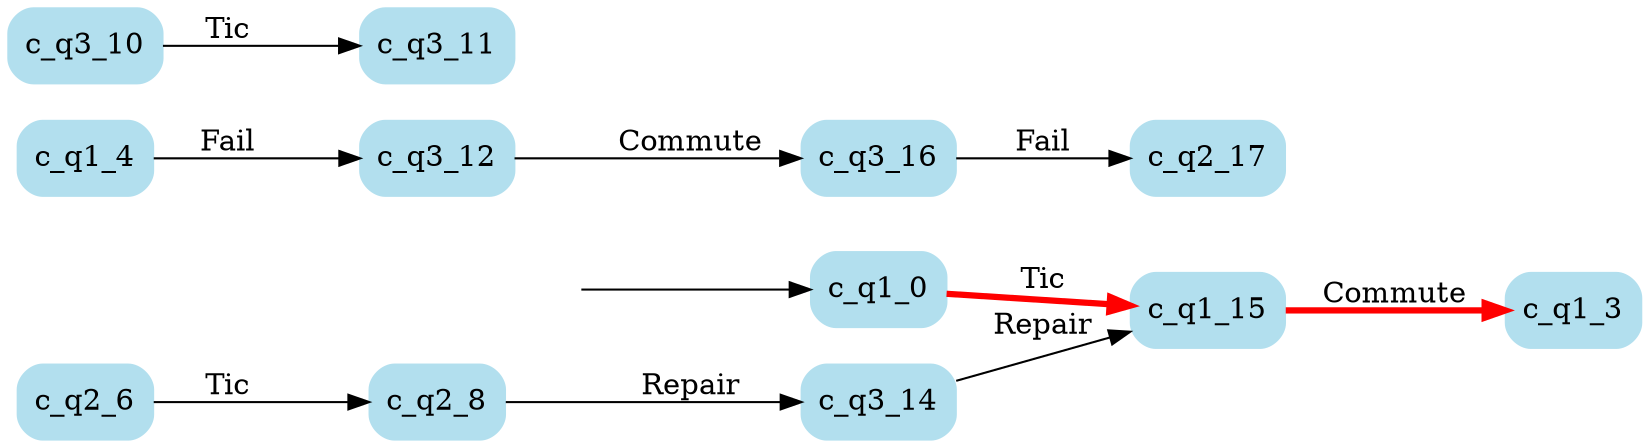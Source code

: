 digraph G {

	rankdir = LR;

	start_c_q1_0[style=invisible];

	node[shape=box, style="rounded, filled", color=lightblue2];

	c_q2_8[label="c_q2_8"];
	c_q2_6[label="c_q2_6"];
	c_q3_16[label="c_q3_16"];
	c_q3_14[label="c_q3_14"];
	c_q3_11[label="c_q3_11"];
	c_q2_17[label="c_q2_17"];
	c_q1_3[label="c_q1_3"];
	c_q3_10[label="c_q3_10"];
	c_q1_4[label="c_q1_4"];
	c_q1_15[label="c_q1_15"];
	c_q1_0[label="c_q1_0"];
	c_q3_12[label="c_q3_12"];

	start_c_q1_0 -> c_q1_0;
	c_q1_0 -> c_q1_15[label="Tic", penwidth=3, color=red];
	c_q1_15 -> c_q1_3[label="Commute", penwidth=3, color=red];
	c_q1_4 -> c_q3_12[label="Fail"];
	c_q2_6 -> c_q2_8[label="Tic"];
	c_q2_8 -> c_q3_14[label="Repair"];
	c_q3_10 -> c_q3_11[label="Tic"];
	c_q3_12 -> c_q3_16[label="Commute"];
	c_q3_14 -> c_q1_15[label="Repair"];
	c_q3_16 -> c_q2_17[label="Fail"];

}
